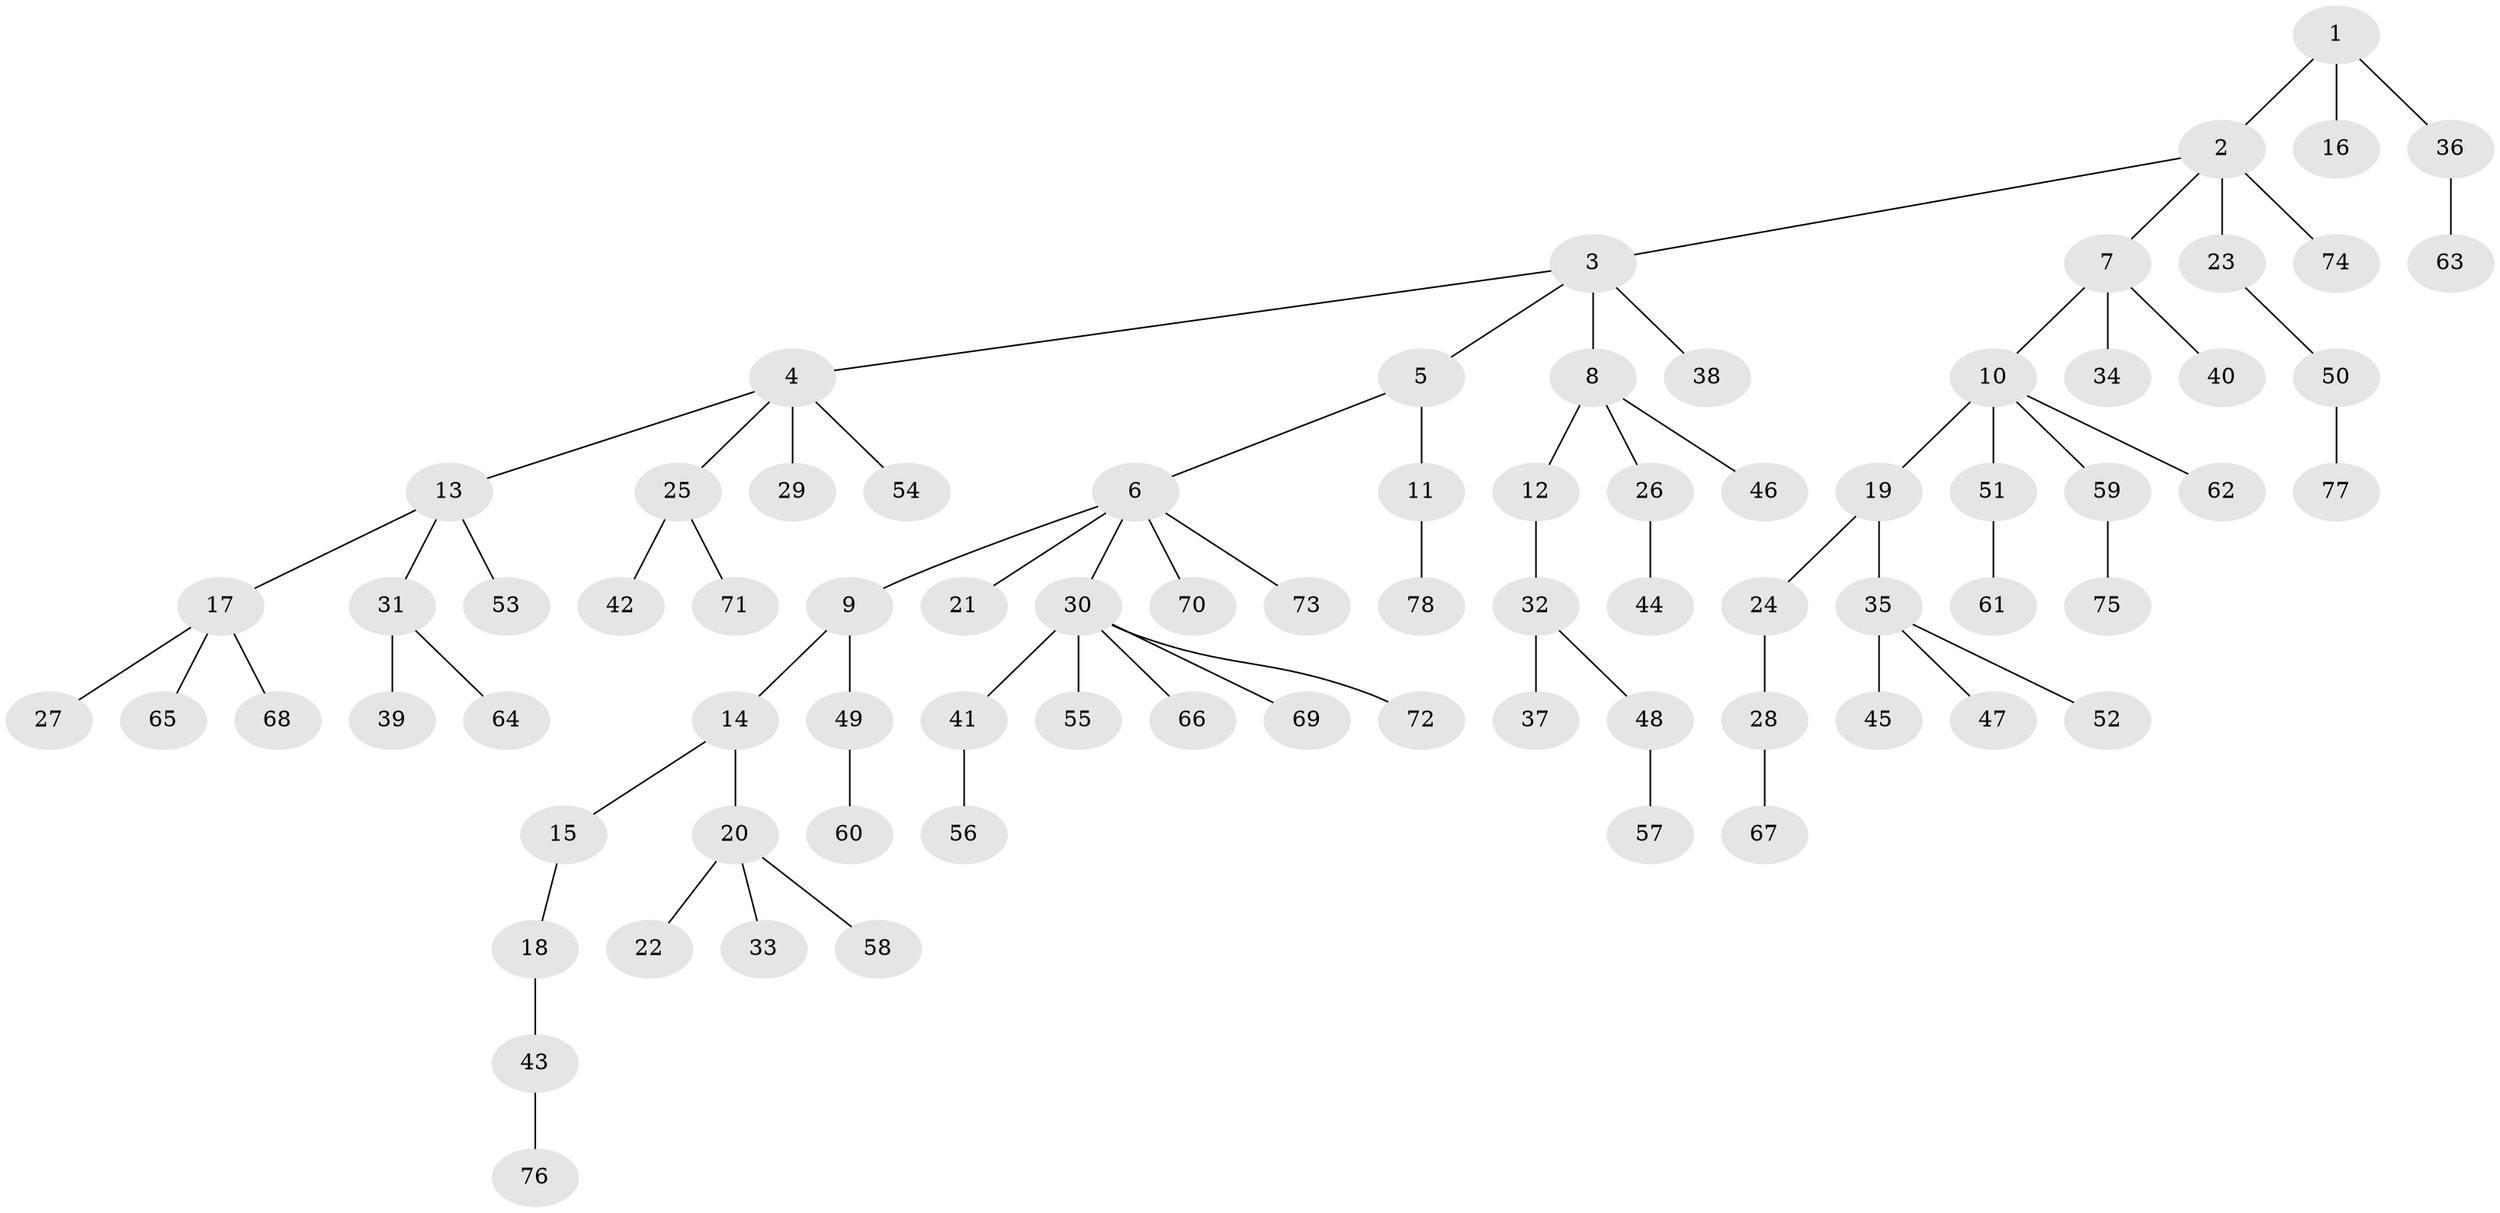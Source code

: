 // Generated by graph-tools (version 1.1) at 2025/02/03/09/25 03:02:29]
// undirected, 78 vertices, 77 edges
graph export_dot {
graph [start="1"]
  node [color=gray90,style=filled];
  1;
  2;
  3;
  4;
  5;
  6;
  7;
  8;
  9;
  10;
  11;
  12;
  13;
  14;
  15;
  16;
  17;
  18;
  19;
  20;
  21;
  22;
  23;
  24;
  25;
  26;
  27;
  28;
  29;
  30;
  31;
  32;
  33;
  34;
  35;
  36;
  37;
  38;
  39;
  40;
  41;
  42;
  43;
  44;
  45;
  46;
  47;
  48;
  49;
  50;
  51;
  52;
  53;
  54;
  55;
  56;
  57;
  58;
  59;
  60;
  61;
  62;
  63;
  64;
  65;
  66;
  67;
  68;
  69;
  70;
  71;
  72;
  73;
  74;
  75;
  76;
  77;
  78;
  1 -- 2;
  1 -- 16;
  1 -- 36;
  2 -- 3;
  2 -- 7;
  2 -- 23;
  2 -- 74;
  3 -- 4;
  3 -- 5;
  3 -- 8;
  3 -- 38;
  4 -- 13;
  4 -- 25;
  4 -- 29;
  4 -- 54;
  5 -- 6;
  5 -- 11;
  6 -- 9;
  6 -- 21;
  6 -- 30;
  6 -- 70;
  6 -- 73;
  7 -- 10;
  7 -- 34;
  7 -- 40;
  8 -- 12;
  8 -- 26;
  8 -- 46;
  9 -- 14;
  9 -- 49;
  10 -- 19;
  10 -- 51;
  10 -- 59;
  10 -- 62;
  11 -- 78;
  12 -- 32;
  13 -- 17;
  13 -- 31;
  13 -- 53;
  14 -- 15;
  14 -- 20;
  15 -- 18;
  17 -- 27;
  17 -- 65;
  17 -- 68;
  18 -- 43;
  19 -- 24;
  19 -- 35;
  20 -- 22;
  20 -- 33;
  20 -- 58;
  23 -- 50;
  24 -- 28;
  25 -- 42;
  25 -- 71;
  26 -- 44;
  28 -- 67;
  30 -- 41;
  30 -- 55;
  30 -- 66;
  30 -- 69;
  30 -- 72;
  31 -- 39;
  31 -- 64;
  32 -- 37;
  32 -- 48;
  35 -- 45;
  35 -- 47;
  35 -- 52;
  36 -- 63;
  41 -- 56;
  43 -- 76;
  48 -- 57;
  49 -- 60;
  50 -- 77;
  51 -- 61;
  59 -- 75;
}
